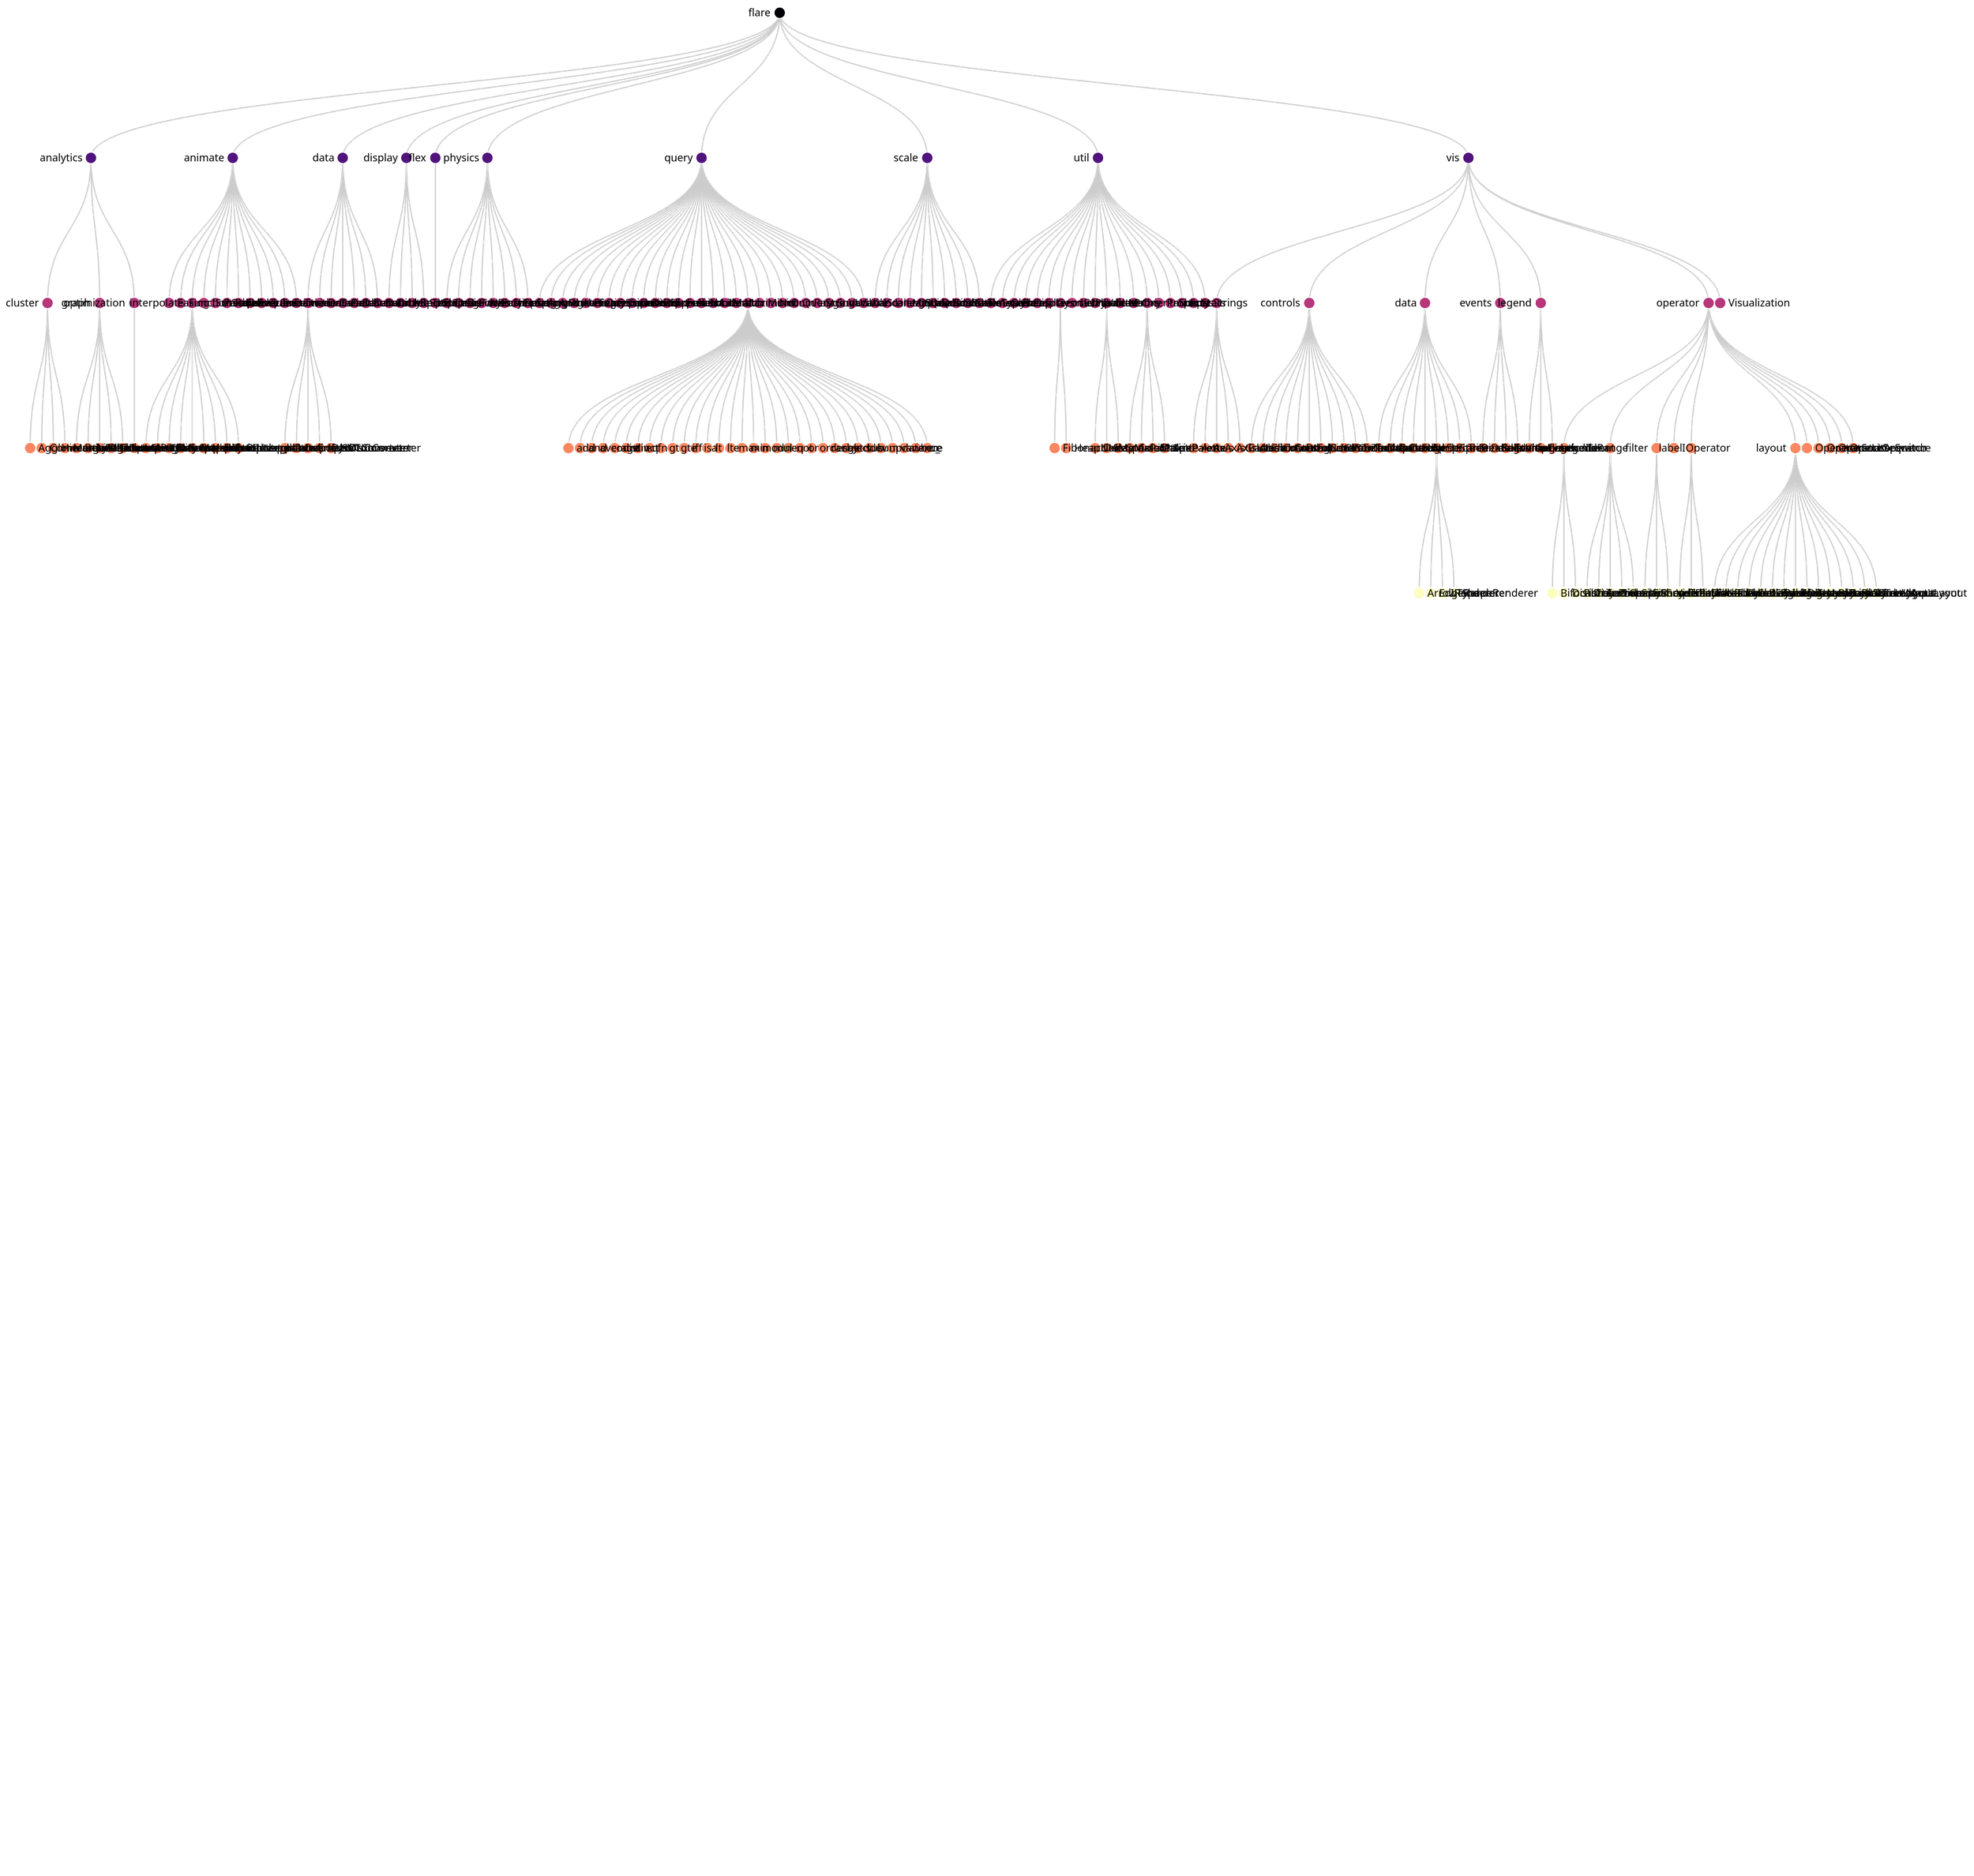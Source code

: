 {
  "$schema": "https://vega.github.io/schema/vega/v5.json",
  "description": "An example of Cartesian layouts for a node-link diagram of hierarchical data.",
  "width": 600,
  "height": 1600,
  "padding": 5,

  "signals": [
    {
      "name": "labels",
      "value": true,
      "bind": { "input": "checkbox" }
    },
    {
      "name": "layout",
      "value": "tidy",
      "bind": { "input": "radio", "options": ["tidy", "cluster"] }
    },
    {
      "name": "links",
      "value": "diagonal",
      "bind": {
        "input": "select",
        "options": ["line", "curve", "diagonal", "orthogonal"]
      }
    },
    {
      "name": "separation",
      "value": false,
      "bind": { "input": "checkbox" }
    }
  ],

  "data": [
    {
      "name": "tree",
      "values": [
        {
          "id": 1,
          "name": "flare"
        },
        {
          "id": 2,
          "name": "analytics",
          "parent": 1
        },
        {
          "id": 3,
          "name": "cluster",
          "parent": 2
        },
        {
          "id": 4,
          "name": "AgglomerativeCluster",
          "parent": 3,
          "size": 3938
        },
        {
          "id": 5,
          "name": "CommunityStructure",
          "parent": 3,
          "size": 3812
        },
        {
          "id": 6,
          "name": "HierarchicalCluster",
          "parent": 3,
          "size": 6714
        },
        {
          "id": 7,
          "name": "MergeEdge",
          "parent": 3,
          "size": 743
        },
        {
          "id": 8,
          "name": "graph",
          "parent": 2
        },
        {
          "id": 9,
          "name": "BetweennessCentrality",
          "parent": 8,
          "size": 3534
        },
        {
          "id": 10,
          "name": "LinkDistance",
          "parent": 8,
          "size": 5731
        },
        {
          "id": 11,
          "name": "MaxFlowMinCut",
          "parent": 8,
          "size": 7840
        },
        {
          "id": 12,
          "name": "ShortestPaths",
          "parent": 8,
          "size": 5914
        },
        {
          "id": 13,
          "name": "SpanningTree",
          "parent": 8,
          "size": 3416
        },
        {
          "id": 14,
          "name": "optimization",
          "parent": 2
        },
        {
          "id": 15,
          "name": "AspectRatioBanker",
          "parent": 14,
          "size": 7074
        },
        {
          "id": 16,
          "name": "animate",
          "parent": 1
        },
        {
          "id": 17,
          "name": "Easing",
          "parent": 16,
          "size": 17010
        },
        {
          "id": 18,
          "name": "FunctionSequence",
          "parent": 16,
          "size": 5842
        },
        {
          "id": 19,
          "name": "interpolate",
          "parent": 16
        },
        {
          "id": 20,
          "name": "ArrayInterpolator",
          "parent": 19,
          "size": 1983
        },
        {
          "id": 21,
          "name": "ColorInterpolator",
          "parent": 19,
          "size": 2047
        },
        {
          "id": 22,
          "name": "DateInterpolator",
          "parent": 19,
          "size": 1375
        },
        {
          "id": 23,
          "name": "Interpolator",
          "parent": 19,
          "size": 8746
        },
        {
          "id": 24,
          "name": "MatrixInterpolator",
          "parent": 19,
          "size": 2202
        },
        {
          "id": 25,
          "name": "NumberInterpolator",
          "parent": 19,
          "size": 1382
        },
        {
          "id": 26,
          "name": "ObjectInterpolator",
          "parent": 19,
          "size": 1629
        },
        {
          "id": 27,
          "name": "PointInterpolator",
          "parent": 19,
          "size": 1675
        },
        {
          "id": 28,
          "name": "RectangleInterpolator",
          "parent": 19,
          "size": 2042
        },
        {
          "id": 29,
          "name": "ISchedulable",
          "parent": 16,
          "size": 1041
        },
        {
          "id": 30,
          "name": "Parallel",
          "parent": 16,
          "size": 5176
        },
        {
          "id": 31,
          "name": "Pause",
          "parent": 16,
          "size": 449
        },
        {
          "id": 32,
          "name": "Scheduler",
          "parent": 16,
          "size": 5593
        },
        {
          "id": 33,
          "name": "Sequence",
          "parent": 16,
          "size": 5534
        },
        {
          "id": 34,
          "name": "Transition",
          "parent": 16,
          "size": 9201
        },
        {
          "id": 35,
          "name": "Transitioner",
          "parent": 16,
          "size": 19975
        },
        {
          "id": 36,
          "name": "TransitionEvent",
          "parent": 16,
          "size": 1116
        },
        {
          "id": 37,
          "name": "Tween",
          "parent": 16,
          "size": 6006
        },
        {
          "id": 38,
          "name": "data",
          "parent": 1
        },
        {
          "id": 39,
          "name": "converters",
          "parent": 38
        },
        {
          "id": 40,
          "name": "Converters",
          "parent": 39,
          "size": 721
        },
        {
          "id": 41,
          "name": "DelimitedTextConverter",
          "parent": 39,
          "size": 4294
        },
        {
          "id": 42,
          "name": "GraphMLConverter",
          "parent": 39,
          "size": 9800
        },
        {
          "id": 43,
          "name": "IDataConverter",
          "parent": 39,
          "size": 1314
        },
        {
          "id": 44,
          "name": "JSONConverter",
          "parent": 39,
          "size": 2220
        },
        {
          "id": 45,
          "name": "DataField",
          "parent": 38,
          "size": 1759
        },
        {
          "id": 46,
          "name": "DataSchema",
          "parent": 38,
          "size": 2165
        },
        {
          "id": 47,
          "name": "DataSet",
          "parent": 38,
          "size": 586
        },
        {
          "id": 48,
          "name": "DataSource",
          "parent": 38,
          "size": 3331
        },
        {
          "id": 49,
          "name": "DataTable",
          "parent": 38,
          "size": 772
        },
        {
          "id": 50,
          "name": "DataUtil",
          "parent": 38,
          "size": 3322
        },
        {
          "id": 51,
          "name": "display",
          "parent": 1
        },
        {
          "id": 52,
          "name": "DirtySprite",
          "parent": 51,
          "size": 8833
        },
        {
          "id": 53,
          "name": "LineSprite",
          "parent": 51,
          "size": 1732
        },
        {
          "id": 54,
          "name": "RectSprite",
          "parent": 51,
          "size": 3623
        },
        {
          "id": 55,
          "name": "TextSprite",
          "parent": 51,
          "size": 10066
        },
        {
          "id": 56,
          "name": "flex",
          "parent": 1
        },
        {
          "id": 57,
          "name": "FlareVis",
          "parent": 56,
          "size": 4116
        },
        {
          "id": 58,
          "name": "physics",
          "parent": 1
        },
        {
          "id": 59,
          "name": "DragForce",
          "parent": 58,
          "size": 1082
        },
        {
          "id": 60,
          "name": "GravityForce",
          "parent": 58,
          "size": 1336
        },
        {
          "id": 61,
          "name": "IForce",
          "parent": 58,
          "size": 319
        },
        {
          "id": 62,
          "name": "NBodyForce",
          "parent": 58,
          "size": 10498
        },
        {
          "id": 63,
          "name": "Particle",
          "parent": 58,
          "size": 2822
        },
        {
          "id": 64,
          "name": "Simulation",
          "parent": 58,
          "size": 9983
        },
        {
          "id": 65,
          "name": "Spring",
          "parent": 58,
          "size": 2213
        },
        {
          "id": 66,
          "name": "SpringForce",
          "parent": 58,
          "size": 1681
        },
        {
          "id": 67,
          "name": "query",
          "parent": 1
        },
        {
          "id": 68,
          "name": "AggregateExpression",
          "parent": 67,
          "size": 1616
        },
        {
          "id": 69,
          "name": "And",
          "parent": 67,
          "size": 1027
        },
        {
          "id": 70,
          "name": "Arithmetic",
          "parent": 67,
          "size": 3891
        },
        {
          "id": 71,
          "name": "Average",
          "parent": 67,
          "size": 891
        },
        {
          "id": 72,
          "name": "BinaryExpression",
          "parent": 67,
          "size": 2893
        },
        {
          "id": 73,
          "name": "Comparison",
          "parent": 67,
          "size": 5103
        },
        {
          "id": 74,
          "name": "CompositeExpression",
          "parent": 67,
          "size": 3677
        },
        {
          "id": 75,
          "name": "Count",
          "parent": 67,
          "size": 781
        },
        {
          "id": 76,
          "name": "DateUtil",
          "parent": 67,
          "size": 4141
        },
        {
          "id": 77,
          "name": "Distinct",
          "parent": 67,
          "size": 933
        },
        {
          "id": 78,
          "name": "Expression",
          "parent": 67,
          "size": 5130
        },
        {
          "id": 79,
          "name": "ExpressionIterator",
          "parent": 67,
          "size": 3617
        },
        {
          "id": 80,
          "name": "Fn",
          "parent": 67,
          "size": 3240
        },
        {
          "id": 81,
          "name": "If",
          "parent": 67,
          "size": 2732
        },
        {
          "id": 82,
          "name": "IsA",
          "parent": 67,
          "size": 2039
        },
        {
          "id": 83,
          "name": "Literal",
          "parent": 67,
          "size": 1214
        },
        {
          "id": 84,
          "name": "Match",
          "parent": 67,
          "size": 3748
        },
        {
          "id": 85,
          "name": "Maximum",
          "parent": 67,
          "size": 843
        },
        {
          "id": 86,
          "name": "methods",
          "parent": 67
        },
        {
          "id": 87,
          "name": "add",
          "parent": 86,
          "size": 593
        },
        {
          "id": 88,
          "name": "and",
          "parent": 86,
          "size": 330
        },
        {
          "id": 89,
          "name": "average",
          "parent": 86,
          "size": 287
        },
        {
          "id": 90,
          "name": "count",
          "parent": 86,
          "size": 277
        },
        {
          "id": 91,
          "name": "distinct",
          "parent": 86,
          "size": 292
        },
        {
          "id": 92,
          "name": "div",
          "parent": 86,
          "size": 595
        },
        {
          "id": 93,
          "name": "eq",
          "parent": 86,
          "size": 594
        },
        {
          "id": 94,
          "name": "fn",
          "parent": 86,
          "size": 460
        },
        {
          "id": 95,
          "name": "gt",
          "parent": 86,
          "size": 603
        },
        {
          "id": 96,
          "name": "gte",
          "parent": 86,
          "size": 625
        },
        {
          "id": 97,
          "name": "iff",
          "parent": 86,
          "size": 748
        },
        {
          "id": 98,
          "name": "isa",
          "parent": 86,
          "size": 461
        },
        {
          "id": 99,
          "name": "lt",
          "parent": 86,
          "size": 597
        },
        {
          "id": 100,
          "name": "lte",
          "parent": 86,
          "size": 619
        },
        {
          "id": 101,
          "name": "max",
          "parent": 86,
          "size": 283
        },
        {
          "id": 102,
          "name": "min",
          "parent": 86,
          "size": 283
        },
        {
          "id": 103,
          "name": "mod",
          "parent": 86,
          "size": 591
        },
        {
          "id": 104,
          "name": "mul",
          "parent": 86,
          "size": 603
        },
        {
          "id": 105,
          "name": "neq",
          "parent": 86,
          "size": 599
        },
        {
          "id": 106,
          "name": "not",
          "parent": 86,
          "size": 386
        },
        {
          "id": 107,
          "name": "or",
          "parent": 86,
          "size": 323
        },
        {
          "id": 108,
          "name": "orderby",
          "parent": 86,
          "size": 307
        },
        {
          "id": 109,
          "name": "range",
          "parent": 86,
          "size": 772
        },
        {
          "id": 110,
          "name": "select",
          "parent": 86,
          "size": 296
        },
        {
          "id": 111,
          "name": "stddev",
          "parent": 86,
          "size": 363
        },
        {
          "id": 112,
          "name": "sub",
          "parent": 86,
          "size": 600
        },
        {
          "id": 113,
          "name": "sum",
          "parent": 86,
          "size": 280
        },
        {
          "id": 114,
          "name": "update",
          "parent": 86,
          "size": 307
        },
        {
          "id": 115,
          "name": "variance",
          "parent": 86,
          "size": 335
        },
        {
          "id": 116,
          "name": "where",
          "parent": 86,
          "size": 299
        },
        {
          "id": 117,
          "name": "xor",
          "parent": 86,
          "size": 354
        },
        {
          "id": 118,
          "name": "_",
          "parent": 86,
          "size": 264
        },
        {
          "id": 119,
          "name": "Minimum",
          "parent": 67,
          "size": 843
        },
        {
          "id": 120,
          "name": "Not",
          "parent": 67,
          "size": 1554
        },
        {
          "id": 121,
          "name": "Or",
          "parent": 67,
          "size": 970
        },
        {
          "id": 122,
          "name": "Query",
          "parent": 67,
          "size": 13896
        },
        {
          "id": 123,
          "name": "Range",
          "parent": 67,
          "size": 1594
        },
        {
          "id": 124,
          "name": "StringUtil",
          "parent": 67,
          "size": 4130
        },
        {
          "id": 125,
          "name": "Sum",
          "parent": 67,
          "size": 791
        },
        {
          "id": 126,
          "name": "Variable",
          "parent": 67,
          "size": 1124
        },
        {
          "id": 127,
          "name": "Variance",
          "parent": 67,
          "size": 1876
        },
        {
          "id": 128,
          "name": "Xor",
          "parent": 67,
          "size": 1101
        },
        {
          "id": 129,
          "name": "scale",
          "parent": 1
        },
        {
          "id": 130,
          "name": "IScaleMap",
          "parent": 129,
          "size": 2105
        },
        {
          "id": 131,
          "name": "LinearScale",
          "parent": 129,
          "size": 1316
        },
        {
          "id": 132,
          "name": "LogScale",
          "parent": 129,
          "size": 3151
        },
        {
          "id": 133,
          "name": "OrdinalScale",
          "parent": 129,
          "size": 3770
        },
        {
          "id": 134,
          "name": "QuantileScale",
          "parent": 129,
          "size": 2435
        },
        {
          "id": 135,
          "name": "QuantitativeScale",
          "parent": 129,
          "size": 4839
        },
        {
          "id": 136,
          "name": "RootScale",
          "parent": 129,
          "size": 1756
        },
        {
          "id": 137,
          "name": "Scale",
          "parent": 129,
          "size": 4268
        },
        {
          "id": 138,
          "name": "ScaleType",
          "parent": 129,
          "size": 1821
        },
        {
          "id": 139,
          "name": "TimeScale",
          "parent": 129,
          "size": 5833
        },
        {
          "id": 140,
          "name": "util",
          "parent": 1
        },
        {
          "id": 141,
          "name": "Arrays",
          "parent": 140,
          "size": 8258
        },
        {
          "id": 142,
          "name": "Colors",
          "parent": 140,
          "size": 10001
        },
        {
          "id": 143,
          "name": "Dates",
          "parent": 140,
          "size": 8217
        },
        {
          "id": 144,
          "name": "Displays",
          "parent": 140,
          "size": 12555
        },
        {
          "id": 145,
          "name": "Filter",
          "parent": 140,
          "size": 2324
        },
        {
          "id": 146,
          "name": "Geometry",
          "parent": 140,
          "size": 10993
        },
        {
          "id": 147,
          "name": "heap",
          "parent": 140
        },
        {
          "id": 148,
          "name": "FibonacciHeap",
          "parent": 147,
          "size": 9354
        },
        {
          "id": 149,
          "name": "HeapNode",
          "parent": 147,
          "size": 1233
        },
        {
          "id": 150,
          "name": "IEvaluable",
          "parent": 140,
          "size": 335
        },
        {
          "id": 151,
          "name": "IPredicate",
          "parent": 140,
          "size": 383
        },
        {
          "id": 152,
          "name": "IValueProxy",
          "parent": 140,
          "size": 874
        },
        {
          "id": 153,
          "name": "math",
          "parent": 140
        },
        {
          "id": 154,
          "name": "DenseMatrix",
          "parent": 153,
          "size": 3165
        },
        {
          "id": 155,
          "name": "IMatrix",
          "parent": 153,
          "size": 2815
        },
        {
          "id": 156,
          "name": "SparseMatrix",
          "parent": 153,
          "size": 3366
        },
        {
          "id": 157,
          "name": "Maths",
          "parent": 140,
          "size": 17705
        },
        {
          "id": 158,
          "name": "Orientation",
          "parent": 140,
          "size": 1486
        },
        {
          "id": 159,
          "name": "palette",
          "parent": 140
        },
        {
          "id": 160,
          "name": "ColorPalette",
          "parent": 159,
          "size": 6367
        },
        {
          "id": 161,
          "name": "Palette",
          "parent": 159,
          "size": 1229
        },
        {
          "id": 162,
          "name": "ShapePalette",
          "parent": 159,
          "size": 2059
        },
        {
          "id": 163,
          "name": "SizePalette",
          "parent": 159,
          "size": 2291
        },
        {
          "id": 164,
          "name": "Property",
          "parent": 140,
          "size": 5559
        },
        {
          "id": 165,
          "name": "Shapes",
          "parent": 140,
          "size": 19118
        },
        {
          "id": 166,
          "name": "Sort",
          "parent": 140,
          "size": 6887
        },
        {
          "id": 167,
          "name": "Stats",
          "parent": 140,
          "size": 6557
        },
        {
          "id": 168,
          "name": "Strings",
          "parent": 140,
          "size": 22026
        },
        {
          "id": 169,
          "name": "vis",
          "parent": 1
        },
        {
          "id": 170,
          "name": "axis",
          "parent": 169
        },
        {
          "id": 171,
          "name": "Axes",
          "parent": 170,
          "size": 1302
        },
        {
          "id": 172,
          "name": "Axis",
          "parent": 170,
          "size": 24593
        },
        {
          "id": 173,
          "name": "AxisGridLine",
          "parent": 170,
          "size": 652
        },
        {
          "id": 174,
          "name": "AxisLabel",
          "parent": 170,
          "size": 636
        },
        {
          "id": 175,
          "name": "CartesianAxes",
          "parent": 170,
          "size": 6703
        },
        {
          "id": 176,
          "name": "controls",
          "parent": 169
        },
        {
          "id": 177,
          "name": "AnchorControl",
          "parent": 176,
          "size": 2138
        },
        {
          "id": 178,
          "name": "ClickControl",
          "parent": 176,
          "size": 3824
        },
        {
          "id": 179,
          "name": "Control",
          "parent": 176,
          "size": 1353
        },
        {
          "id": 180,
          "name": "ControlList",
          "parent": 176,
          "size": 4665
        },
        {
          "id": 181,
          "name": "DragControl",
          "parent": 176,
          "size": 2649
        },
        {
          "id": 182,
          "name": "ExpandControl",
          "parent": 176,
          "size": 2832
        },
        {
          "id": 183,
          "name": "HoverControl",
          "parent": 176,
          "size": 4896
        },
        {
          "id": 184,
          "name": "IControl",
          "parent": 176,
          "size": 763
        },
        {
          "id": 185,
          "name": "PanZoomControl",
          "parent": 176,
          "size": 5222
        },
        {
          "id": 186,
          "name": "SelectionControl",
          "parent": 176,
          "size": 7862
        },
        {
          "id": 187,
          "name": "TooltipControl",
          "parent": 176,
          "size": 8435
        },
        {
          "id": 188,
          "name": "data",
          "parent": 169
        },
        {
          "id": 189,
          "name": "Data",
          "parent": 188,
          "size": 20544
        },
        {
          "id": 190,
          "name": "DataList",
          "parent": 188,
          "size": 19788
        },
        {
          "id": 191,
          "name": "DataSprite",
          "parent": 188,
          "size": 10349
        },
        {
          "id": 192,
          "name": "EdgeSprite",
          "parent": 188,
          "size": 3301
        },
        {
          "id": 193,
          "name": "NodeSprite",
          "parent": 188,
          "size": 19382
        },
        {
          "id": 194,
          "name": "render",
          "parent": 188
        },
        {
          "id": 195,
          "name": "ArrowType",
          "parent": 194,
          "size": 698
        },
        {
          "id": 196,
          "name": "EdgeRenderer",
          "parent": 194,
          "size": 5569
        },
        {
          "id": 197,
          "name": "IRenderer",
          "parent": 194,
          "size": 353
        },
        {
          "id": 198,
          "name": "ShapeRenderer",
          "parent": 194,
          "size": 2247
        },
        {
          "id": 199,
          "name": "ScaleBinding",
          "parent": 188,
          "size": 11275
        },
        {
          "id": 200,
          "name": "Tree",
          "parent": 188,
          "size": 7147
        },
        {
          "id": 201,
          "name": "TreeBuilder",
          "parent": 188,
          "size": 9930
        },
        {
          "id": 202,
          "name": "events",
          "parent": 169
        },
        {
          "id": 203,
          "name": "DataEvent",
          "parent": 202,
          "size": 2313
        },
        {
          "id": 204,
          "name": "SelectionEvent",
          "parent": 202,
          "size": 1880
        },
        {
          "id": 205,
          "name": "TooltipEvent",
          "parent": 202,
          "size": 1701
        },
        {
          "id": 206,
          "name": "VisualizationEvent",
          "parent": 202,
          "size": 1117
        },
        {
          "id": 207,
          "name": "legend",
          "parent": 169
        },
        {
          "id": 208,
          "name": "Legend",
          "parent": 207,
          "size": 20859
        },
        {
          "id": 209,
          "name": "LegendItem",
          "parent": 207,
          "size": 4614
        },
        {
          "id": 210,
          "name": "LegendRange",
          "parent": 207,
          "size": 10530
        },
        {
          "id": 211,
          "name": "operator",
          "parent": 169
        },
        {
          "id": 212,
          "name": "distortion",
          "parent": 211
        },
        {
          "id": 213,
          "name": "BifocalDistortion",
          "parent": 212,
          "size": 4461
        },
        {
          "id": 214,
          "name": "Distortion",
          "parent": 212,
          "size": 6314
        },
        {
          "id": 215,
          "name": "FisheyeDistortion",
          "parent": 212,
          "size": 3444
        },
        {
          "id": 216,
          "name": "encoder",
          "parent": 211
        },
        {
          "id": 217,
          "name": "ColorEncoder",
          "parent": 216,
          "size": 3179
        },
        {
          "id": 218,
          "name": "Encoder",
          "parent": 216,
          "size": 4060
        },
        {
          "id": 219,
          "name": "PropertyEncoder",
          "parent": 216,
          "size": 4138
        },
        {
          "id": 220,
          "name": "ShapeEncoder",
          "parent": 216,
          "size": 1690
        },
        {
          "id": 221,
          "name": "SizeEncoder",
          "parent": 216,
          "size": 1830
        },
        {
          "id": 222,
          "name": "filter",
          "parent": 211
        },
        {
          "id": 223,
          "name": "FisheyeTreeFilter",
          "parent": 222,
          "size": 5219
        },
        {
          "id": 224,
          "name": "GraphDistanceFilter",
          "parent": 222,
          "size": 3165
        },
        {
          "id": 225,
          "name": "VisibilityFilter",
          "parent": 222,
          "size": 3509
        },
        {
          "id": 226,
          "name": "IOperator",
          "parent": 211,
          "size": 1286
        },
        {
          "id": 227,
          "name": "label",
          "parent": 211
        },
        {
          "id": 228,
          "name": "Labeler",
          "parent": 227,
          "size": 9956
        },
        {
          "id": 229,
          "name": "RadialLabeler",
          "parent": 227,
          "size": 3899
        },
        {
          "id": 230,
          "name": "StackedAreaLabeler",
          "parent": 227,
          "size": 3202
        },
        {
          "id": 231,
          "name": "layout",
          "parent": 211
        },
        {
          "id": 232,
          "name": "AxisLayout",
          "parent": 231,
          "size": 6725
        },
        {
          "id": 233,
          "name": "BundledEdgeRouter",
          "parent": 231,
          "size": 3727
        },
        {
          "id": 234,
          "name": "CircleLayout",
          "parent": 231,
          "size": 9317
        },
        {
          "id": 235,
          "name": "CirclePackingLayout",
          "parent": 231,
          "size": 12003
        },
        {
          "id": 236,
          "name": "DendrogramLayout",
          "parent": 231,
          "size": 4853
        },
        {
          "id": 237,
          "name": "ForceDirectedLayout",
          "parent": 231,
          "size": 8411
        },
        {
          "id": 238,
          "name": "IcicleTreeLayout",
          "parent": 231,
          "size": 4864
        },
        {
          "id": 239,
          "name": "IndentedTreeLayout",
          "parent": 231,
          "size": 3174
        },
        {
          "id": 240,
          "name": "Layout",
          "parent": 231,
          "size": 7881
        },
        {
          "id": 241,
          "name": "NodeLinkTreeLayout",
          "parent": 231,
          "size": 12870
        },
        {
          "id": 242,
          "name": "PieLayout",
          "parent": 231,
          "size": 2728
        },
        {
          "id": 243,
          "name": "RadialTreeLayout",
          "parent": 231,
          "size": 12348
        },
        {
          "id": 244,
          "name": "RandomLayout",
          "parent": 231,
          "size": 870
        },
        {
          "id": 245,
          "name": "StackedAreaLayout",
          "parent": 231,
          "size": 9121
        },
        {
          "id": 246,
          "name": "TreeMapLayout",
          "parent": 231,
          "size": 9191
        },
        {
          "id": 247,
          "name": "Operator",
          "parent": 211,
          "size": 2490
        },
        {
          "id": 248,
          "name": "OperatorList",
          "parent": 211,
          "size": 5248
        },
        {
          "id": 249,
          "name": "OperatorSequence",
          "parent": 211,
          "size": 4190
        },
        {
          "id": 250,
          "name": "OperatorSwitch",
          "parent": 211,
          "size": 2581
        },
        {
          "id": 251,
          "name": "SortOperator",
          "parent": 211,
          "size": 2023
        },
        {
          "id": 252,
          "name": "Visualization",
          "parent": 169,
          "size": 16540
        }
      ],
      "transform": [
        {
          "type": "stratify",
          "key": "id",
          "parentKey": "parent"
        },
        {
          "type": "tree",
          "method": { "signal": "layout" },
          "size": [{ "signal": "height" }, { "signal": "width - 100" }],
          "separation": { "signal": "separation" },
          "as": ["x", "y", "depth", "children"]
        }
      ]
    },
    {
      "name": "links",
      "source": "tree",
      "transform": [
        { "type": "treelinks" },
        {
          "type": "linkpath",
          "orient": "vertical",
          "shape": { "signal": "links" }
        }
      ]
    }
  ],

  "scales": [
    {
      "name": "color",
      "type": "linear",
      "range": { "scheme": "magma" },
      "domain": { "data": "tree", "field": "depth" },
      "zero": true
    }
  ],

  "marks": [
    {
      "type": "path",
      "from": { "data": "links" },
      "encode": {
        "update": {
          "path": { "field": "path" },
          "stroke": { "value": "#ccc" }
        }
      }
    },
    {
      "type": "symbol",
      "from": { "data": "tree" },
      "encode": {
        "enter": {
          "size": { "value": 100 },
          "stroke": { "value": "#fff" }
        },
        "update": {
          "x": { "field": "x" },
          "y": { "field": "y" },
          "fill": { "scale": "color", "field": "depth" }
        }
      }
    },
    {
      "type": "text",
      "from": { "data": "tree" },
      "encode": {
        "enter": {
          "text": { "field": "name" },
          "fontSize": { "value": 9 },
          "baseline": { "value": "middle" }
        },
        "update": {
          "x": { "field": "x" },
          "y": { "field": "y" },
          "dx": { "signal": "datum.children ? -7 : 7" },
          "align": { "signal": "datum.children ? 'right' : 'left'" },
          "opacity": { "signal": "labels ? 1 : 0" }
        }
      }
    }
  ]
}
